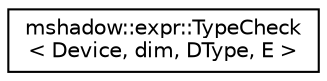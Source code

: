 digraph "Graphical Class Hierarchy"
{
 // LATEX_PDF_SIZE
  edge [fontname="Helvetica",fontsize="10",labelfontname="Helvetica",labelfontsize="10"];
  node [fontname="Helvetica",fontsize="10",shape=record];
  rankdir="LR";
  Node0 [label="mshadow::expr::TypeCheck\l\< Device, dim, DType, E \>",height=0.2,width=0.4,color="black", fillcolor="white", style="filled",URL="$structmshadow_1_1expr_1_1TypeCheck.html",tooltip="template to do type check"];
}
